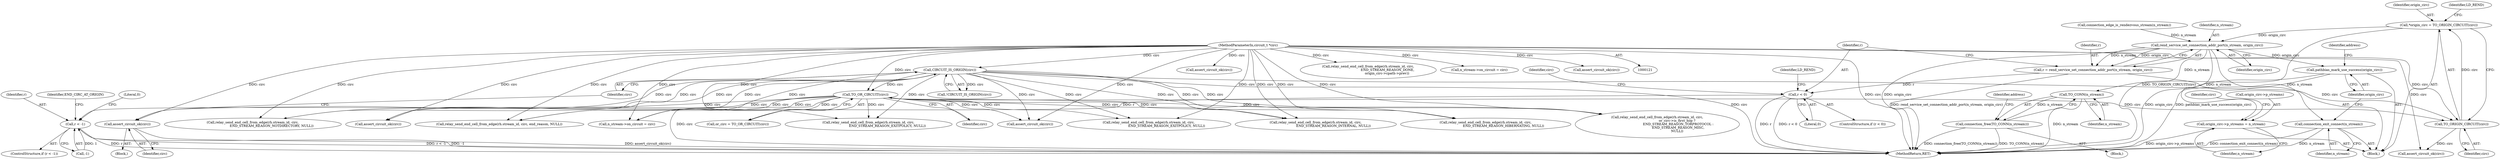 digraph "1_tor_79b59a2dfcb68897ee89d98587d09e55f07e68d7@pointer" {
"1000468" [label="(Call,*origin_circ = TO_ORIGIN_CIRCUIT(circ))"];
"1000470" [label="(Call,TO_ORIGIN_CIRCUIT(circ))"];
"1000157" [label="(Call,TO_OR_CIRCUIT(circ))"];
"1000153" [label="(Call,CIRCUIT_IS_ORIGIN(circ))"];
"1000149" [label="(Call,assert_circuit_ok(circ))"];
"1000123" [label="(MethodParameterIn,circuit_t *circ)"];
"1000506" [label="(Call,rend_service_set_connection_addr_port(n_stream, origin_circ))"];
"1000504" [label="(Call,r = rend_service_set_connection_addr_port(n_stream, origin_circ))"];
"1000510" [label="(Call,r < 0)"];
"1000539" [label="(Call,r < -1)"];
"1000534" [label="(Call,TO_CONN(n_stream))"];
"1000533" [label="(Call,connection_free(TO_CONN(n_stream)))"];
"1000574" [label="(Call,origin_circ->p_streams = n_stream)"];
"1000587" [label="(Call,connection_exit_connect(n_stream))"];
"1000589" [label="(Call,pathbias_mark_use_success(origin_circ))"];
"1000150" [label="(Identifier,circ)"];
"1000506" [label="(Call,rend_service_set_connection_addr_port(n_stream, origin_circ))"];
"1000697" [label="(MethodReturn,RET)"];
"1000329" [label="(Call,relay_send_end_cell_from_edge(rh.stream_id, circ,\n                                    END_STREAM_REASON_NOTDIRECTORY, NULL))"];
"1000692" [label="(Call,assert_circuit_ok(circ))"];
"1000499" [label="(Call,connection_edge_is_rendezvous_stream(n_stream))"];
"1000509" [label="(ControlStructure,if (r < 0))"];
"1000533" [label="(Call,connection_free(TO_CONN(n_stream)))"];
"1000153" [label="(Call,CIRCUIT_IS_ORIGIN(circ))"];
"1000226" [label="(Call,relay_send_end_cell_from_edge(rh.stream_id, circ, end_reason, NULL))"];
"1000590" [label="(Identifier,origin_circ)"];
"1000578" [label="(Identifier,n_stream)"];
"1000587" [label="(Call,connection_exit_connect(n_stream))"];
"1000124" [label="(Block,)"];
"1000540" [label="(Identifier,r)"];
"1000466" [label="(Block,)"];
"1000575" [label="(Call,origin_circ->p_streams)"];
"1000154" [label="(Identifier,circ)"];
"1000504" [label="(Call,r = rend_service_set_connection_addr_port(n_stream, origin_circ))"];
"1000579" [label="(Call,assert_circuit_ok(circ))"];
"1000469" [label="(Identifier,origin_circ)"];
"1000158" [label="(Identifier,circ)"];
"1000574" [label="(Call,origin_circ->p_streams = n_stream)"];
"1000507" [label="(Identifier,n_stream)"];
"1000515" [label="(Identifier,LD_REND)"];
"1000189" [label="(Call,relay_send_end_cell_from_edge(rh.stream_id, circ,\n                                  END_STREAM_REASON_EXITPOLICY, NULL))"];
"1000398" [label="(Call,relay_send_end_cell_from_edge(rh.stream_id, circ,\n                                    END_STREAM_REASON_EXITPOLICY, NULL))"];
"1000544" [label="(Identifier,END_CIRC_AT_ORIGIN)"];
"1000508" [label="(Identifier,origin_circ)"];
"1000155" [label="(Call,or_circ = TO_OR_CIRCUIT(circ))"];
"1000522" [label="(Call,relay_send_end_cell_from_edge(rh.stream_id, circ,\n                                     END_STREAM_REASON_DONE,\n                                    origin_circ->cpath->prev))"];
"1000123" [label="(MethodParameterIn,circuit_t *circ)"];
"1000569" [label="(Call,n_stream->on_circuit = circ)"];
"1000512" [label="(Literal,0)"];
"1000535" [label="(Identifier,n_stream)"];
"1000369" [label="(Call,relay_send_end_cell_from_edge(rh.stream_id, circ,\n                                  END_STREAM_REASON_INTERNAL, NULL))"];
"1000534" [label="(Call,TO_CONN(n_stream))"];
"1000501" [label="(Call,assert_circuit_ok(circ))"];
"1000538" [label="(ControlStructure,if (r < -1))"];
"1000548" [label="(Call,assert_circuit_ok(circ))"];
"1000541" [label="(Call,-1)"];
"1000588" [label="(Identifier,n_stream)"];
"1000157" [label="(Call,TO_OR_CIRCUIT(circ))"];
"1000673" [label="(Call,assert_circuit_ok(circ))"];
"1000473" [label="(Identifier,LD_REND)"];
"1000511" [label="(Identifier,r)"];
"1000614" [label="(Call,relay_send_end_cell_from_edge(rh.stream_id, circ,\n                                  END_STREAM_REASON_HIBERNATING, NULL))"];
"1000513" [label="(Block,)"];
"1000592" [label="(Identifier,address)"];
"1000149" [label="(Call,assert_circuit_ok(circ))"];
"1000470" [label="(Call,TO_ORIGIN_CIRCUIT(circ))"];
"1000510" [label="(Call,r < 0)"];
"1000294" [label="(Call,relay_send_end_cell_from_edge(rh.stream_id, circ,\n                                      or_circ->is_first_hop ?\n                                        END_STREAM_REASON_TORPROTOCOL :\n                                        END_STREAM_REASON_MISC,\n                                      NULL))"];
"1000505" [label="(Identifier,r)"];
"1000549" [label="(Identifier,circ)"];
"1000626" [label="(Call,n_stream->on_circuit = circ)"];
"1000468" [label="(Call,*origin_circ = TO_ORIGIN_CIRCUIT(circ))"];
"1000471" [label="(Identifier,circ)"];
"1000547" [label="(Literal,0)"];
"1000537" [label="(Identifier,address)"];
"1000580" [label="(Identifier,circ)"];
"1000152" [label="(Call,!CIRCUIT_IS_ORIGIN(circ))"];
"1000589" [label="(Call,pathbias_mark_use_success(origin_circ))"];
"1000539" [label="(Call,r < -1)"];
"1000468" -> "1000466"  [label="AST: "];
"1000468" -> "1000470"  [label="CFG: "];
"1000469" -> "1000468"  [label="AST: "];
"1000470" -> "1000468"  [label="AST: "];
"1000473" -> "1000468"  [label="CFG: "];
"1000468" -> "1000697"  [label="DDG: TO_ORIGIN_CIRCUIT(circ)"];
"1000470" -> "1000468"  [label="DDG: circ"];
"1000468" -> "1000506"  [label="DDG: origin_circ"];
"1000470" -> "1000471"  [label="CFG: "];
"1000471" -> "1000470"  [label="AST: "];
"1000157" -> "1000470"  [label="DDG: circ"];
"1000153" -> "1000470"  [label="DDG: circ"];
"1000123" -> "1000470"  [label="DDG: circ"];
"1000470" -> "1000501"  [label="DDG: circ"];
"1000157" -> "1000155"  [label="AST: "];
"1000157" -> "1000158"  [label="CFG: "];
"1000158" -> "1000157"  [label="AST: "];
"1000155" -> "1000157"  [label="CFG: "];
"1000157" -> "1000697"  [label="DDG: circ"];
"1000157" -> "1000155"  [label="DDG: circ"];
"1000153" -> "1000157"  [label="DDG: circ"];
"1000123" -> "1000157"  [label="DDG: circ"];
"1000157" -> "1000189"  [label="DDG: circ"];
"1000157" -> "1000226"  [label="DDG: circ"];
"1000157" -> "1000294"  [label="DDG: circ"];
"1000157" -> "1000329"  [label="DDG: circ"];
"1000157" -> "1000369"  [label="DDG: circ"];
"1000157" -> "1000398"  [label="DDG: circ"];
"1000157" -> "1000614"  [label="DDG: circ"];
"1000157" -> "1000626"  [label="DDG: circ"];
"1000157" -> "1000673"  [label="DDG: circ"];
"1000157" -> "1000692"  [label="DDG: circ"];
"1000153" -> "1000152"  [label="AST: "];
"1000153" -> "1000154"  [label="CFG: "];
"1000154" -> "1000153"  [label="AST: "];
"1000152" -> "1000153"  [label="CFG: "];
"1000153" -> "1000697"  [label="DDG: circ"];
"1000153" -> "1000152"  [label="DDG: circ"];
"1000149" -> "1000153"  [label="DDG: circ"];
"1000123" -> "1000153"  [label="DDG: circ"];
"1000153" -> "1000189"  [label="DDG: circ"];
"1000153" -> "1000226"  [label="DDG: circ"];
"1000153" -> "1000294"  [label="DDG: circ"];
"1000153" -> "1000329"  [label="DDG: circ"];
"1000153" -> "1000369"  [label="DDG: circ"];
"1000153" -> "1000398"  [label="DDG: circ"];
"1000153" -> "1000614"  [label="DDG: circ"];
"1000153" -> "1000626"  [label="DDG: circ"];
"1000153" -> "1000673"  [label="DDG: circ"];
"1000153" -> "1000692"  [label="DDG: circ"];
"1000149" -> "1000124"  [label="AST: "];
"1000149" -> "1000150"  [label="CFG: "];
"1000150" -> "1000149"  [label="AST: "];
"1000154" -> "1000149"  [label="CFG: "];
"1000149" -> "1000697"  [label="DDG: assert_circuit_ok(circ)"];
"1000123" -> "1000149"  [label="DDG: circ"];
"1000123" -> "1000121"  [label="AST: "];
"1000123" -> "1000697"  [label="DDG: circ"];
"1000123" -> "1000189"  [label="DDG: circ"];
"1000123" -> "1000226"  [label="DDG: circ"];
"1000123" -> "1000294"  [label="DDG: circ"];
"1000123" -> "1000329"  [label="DDG: circ"];
"1000123" -> "1000369"  [label="DDG: circ"];
"1000123" -> "1000398"  [label="DDG: circ"];
"1000123" -> "1000501"  [label="DDG: circ"];
"1000123" -> "1000522"  [label="DDG: circ"];
"1000123" -> "1000548"  [label="DDG: circ"];
"1000123" -> "1000569"  [label="DDG: circ"];
"1000123" -> "1000579"  [label="DDG: circ"];
"1000123" -> "1000614"  [label="DDG: circ"];
"1000123" -> "1000626"  [label="DDG: circ"];
"1000123" -> "1000673"  [label="DDG: circ"];
"1000123" -> "1000692"  [label="DDG: circ"];
"1000506" -> "1000504"  [label="AST: "];
"1000506" -> "1000508"  [label="CFG: "];
"1000507" -> "1000506"  [label="AST: "];
"1000508" -> "1000506"  [label="AST: "];
"1000504" -> "1000506"  [label="CFG: "];
"1000506" -> "1000697"  [label="DDG: origin_circ"];
"1000506" -> "1000504"  [label="DDG: n_stream"];
"1000506" -> "1000504"  [label="DDG: origin_circ"];
"1000499" -> "1000506"  [label="DDG: n_stream"];
"1000506" -> "1000534"  [label="DDG: n_stream"];
"1000506" -> "1000574"  [label="DDG: n_stream"];
"1000506" -> "1000587"  [label="DDG: n_stream"];
"1000506" -> "1000589"  [label="DDG: origin_circ"];
"1000504" -> "1000466"  [label="AST: "];
"1000505" -> "1000504"  [label="AST: "];
"1000511" -> "1000504"  [label="CFG: "];
"1000504" -> "1000697"  [label="DDG: rend_service_set_connection_addr_port(n_stream, origin_circ)"];
"1000504" -> "1000510"  [label="DDG: r"];
"1000510" -> "1000509"  [label="AST: "];
"1000510" -> "1000512"  [label="CFG: "];
"1000511" -> "1000510"  [label="AST: "];
"1000512" -> "1000510"  [label="AST: "];
"1000515" -> "1000510"  [label="CFG: "];
"1000549" -> "1000510"  [label="CFG: "];
"1000510" -> "1000697"  [label="DDG: r"];
"1000510" -> "1000697"  [label="DDG: r < 0"];
"1000510" -> "1000539"  [label="DDG: r"];
"1000539" -> "1000538"  [label="AST: "];
"1000539" -> "1000541"  [label="CFG: "];
"1000540" -> "1000539"  [label="AST: "];
"1000541" -> "1000539"  [label="AST: "];
"1000544" -> "1000539"  [label="CFG: "];
"1000547" -> "1000539"  [label="CFG: "];
"1000539" -> "1000697"  [label="DDG: r"];
"1000539" -> "1000697"  [label="DDG: r < -1"];
"1000539" -> "1000697"  [label="DDG: -1"];
"1000541" -> "1000539"  [label="DDG: 1"];
"1000534" -> "1000533"  [label="AST: "];
"1000534" -> "1000535"  [label="CFG: "];
"1000535" -> "1000534"  [label="AST: "];
"1000533" -> "1000534"  [label="CFG: "];
"1000534" -> "1000697"  [label="DDG: n_stream"];
"1000534" -> "1000533"  [label="DDG: n_stream"];
"1000533" -> "1000513"  [label="AST: "];
"1000537" -> "1000533"  [label="CFG: "];
"1000533" -> "1000697"  [label="DDG: connection_free(TO_CONN(n_stream))"];
"1000533" -> "1000697"  [label="DDG: TO_CONN(n_stream)"];
"1000574" -> "1000466"  [label="AST: "];
"1000574" -> "1000578"  [label="CFG: "];
"1000575" -> "1000574"  [label="AST: "];
"1000578" -> "1000574"  [label="AST: "];
"1000580" -> "1000574"  [label="CFG: "];
"1000574" -> "1000697"  [label="DDG: origin_circ->p_streams"];
"1000587" -> "1000466"  [label="AST: "];
"1000587" -> "1000588"  [label="CFG: "];
"1000588" -> "1000587"  [label="AST: "];
"1000590" -> "1000587"  [label="CFG: "];
"1000587" -> "1000697"  [label="DDG: n_stream"];
"1000587" -> "1000697"  [label="DDG: connection_exit_connect(n_stream)"];
"1000589" -> "1000466"  [label="AST: "];
"1000589" -> "1000590"  [label="CFG: "];
"1000590" -> "1000589"  [label="AST: "];
"1000592" -> "1000589"  [label="CFG: "];
"1000589" -> "1000697"  [label="DDG: pathbias_mark_use_success(origin_circ)"];
"1000589" -> "1000697"  [label="DDG: origin_circ"];
}
